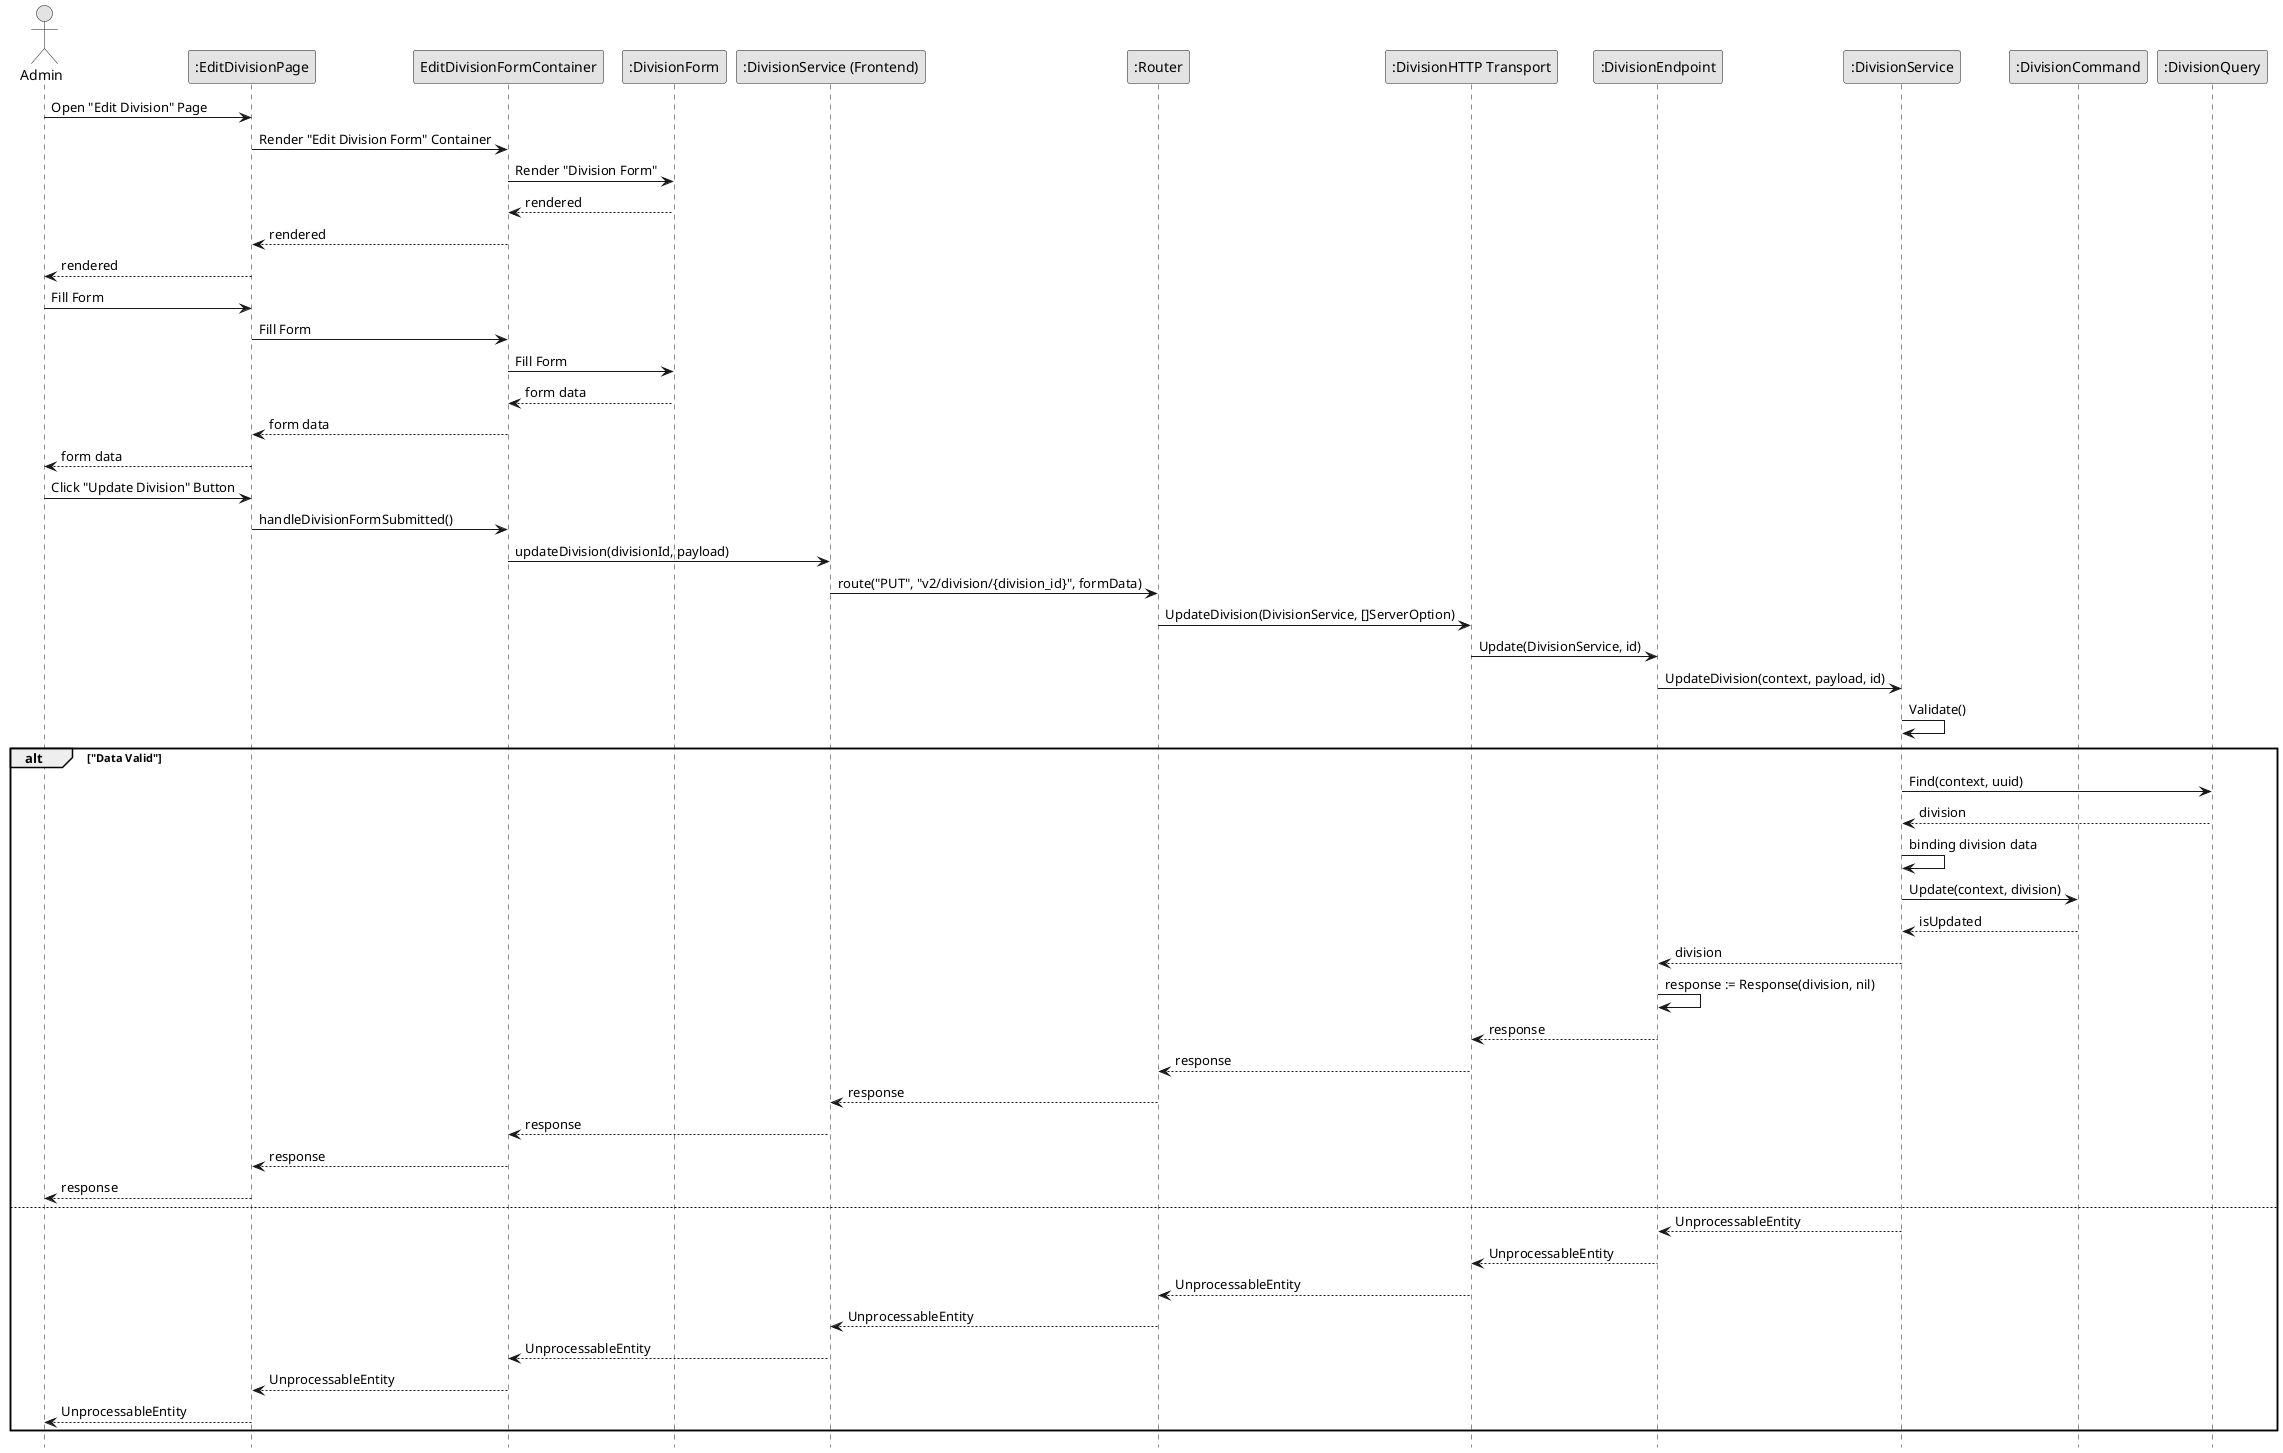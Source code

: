 @startuml UpdateDivision

skinparam Monochrome true
skinparam Shadowing false
hide footbox

actor Admin
participant ":EditDivisionPage" as EditDivisionPage
participant "EditDivisionFormContainer" as EditDivisionFormContainer
participant ":DivisionForm" as DivisionForm
participant ":DivisionService (Frontend)" as FEDivisionService
participant ":Router" as Router
participant ":DivisionHTTP Transport" as DivisionHTTPTransport
participant ":DivisionEndpoint" as DivisionEndpoint
participant ":DivisionService" as DivisionService
participant ":DivisionCommand" as DivisionCommand
participant ":DivisionQuery" as DivisionQuery

Admin->EditDivisionPage: Open "Edit Division" Page
EditDivisionPage->EditDivisionFormContainer: Render "Edit Division Form" Container
EditDivisionFormContainer->DivisionForm: Render "Division Form"
DivisionForm-->EditDivisionFormContainer: rendered
EditDivisionFormContainer-->EditDivisionPage: rendered
EditDivisionPage-->Admin: rendered

Admin->EditDivisionPage: Fill Form
EditDivisionPage->EditDivisionFormContainer: Fill Form
EditDivisionFormContainer->DivisionForm: Fill Form
DivisionForm-->EditDivisionFormContainer: form data
EditDivisionFormContainer-->EditDivisionPage: form data
EditDivisionPage-->Admin: form data

Admin->EditDivisionPage: Click "Update Division" Button
EditDivisionPage->EditDivisionFormContainer: handleDivisionFormSubmitted()
EditDivisionFormContainer->FEDivisionService: updateDivision(divisionId, payload)
FEDivisionService->Router: route("PUT", "v2/division/{division_id}", formData)
Router->DivisionHTTPTransport: UpdateDivision(DivisionService, []ServerOption)
DivisionHTTPTransport->DivisionEndpoint: Update(DivisionService, id)
DivisionEndpoint->DivisionService: UpdateDivision(context, payload, id)
DivisionService->DivisionService: Validate()

alt "Data Valid"
    DivisionService->DivisionQuery: Find(context, uuid)
    DivisionQuery-->DivisionService: division
    DivisionService->DivisionService: binding division data
    DivisionService->DivisionCommand: Update(context, division)
    DivisionCommand-->DivisionService: isUpdated
    DivisionService-->DivisionEndpoint: division
    DivisionEndpoint->DivisionEndpoint: response := Response(division, nil)
    DivisionEndpoint-->DivisionHTTPTransport: response
    DivisionHTTPTransport-->Router: response
    Router-->FEDivisionService: response
    FEDivisionService-->EditDivisionFormContainer: response
    EditDivisionFormContainer-->EditDivisionPage: response
    EditDivisionPage-->Admin: response
else
    DivisionService-->DivisionEndpoint: UnprocessableEntity
    DivisionEndpoint-->DivisionHTTPTransport: UnprocessableEntity
    DivisionHTTPTransport-->Router: UnprocessableEntity
    Router-->FEDivisionService: UnprocessableEntity
    FEDivisionService-->EditDivisionFormContainer: UnprocessableEntity
    EditDivisionFormContainer-->EditDivisionPage: UnprocessableEntity
    EditDivisionPage-->Admin: UnprocessableEntity
end

@enduml